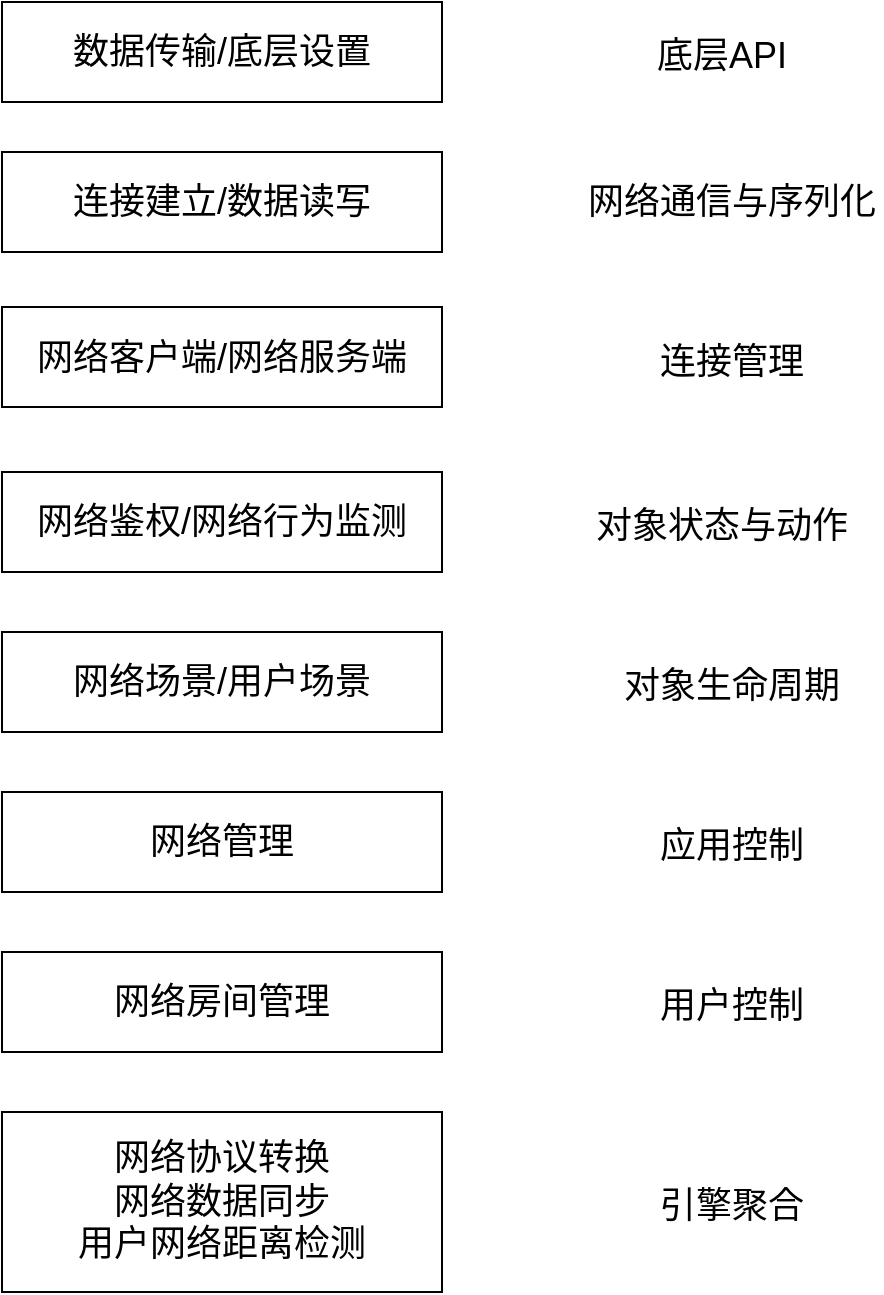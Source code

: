 <mxfile version="20.2.2" type="github">
  <diagram id="p6pu9cIDASSMnqPByv0z" name="第 1 页">
    <mxGraphModel dx="1661" dy="794" grid="1" gridSize="10" guides="1" tooltips="1" connect="1" arrows="1" fold="1" page="1" pageScale="1" pageWidth="827" pageHeight="1169" math="0" shadow="0">
      <root>
        <mxCell id="0" />
        <mxCell id="1" parent="0" />
        <mxCell id="6x7mnx0FF6uaDgrx3gPs-1" value="&lt;font style=&quot;font-size: 18px;&quot;&gt;数据传输/底层设置&lt;/font&gt;" style="rounded=0;whiteSpace=wrap;html=1;" vertex="1" parent="1">
          <mxGeometry x="140" y="85" width="220" height="50" as="geometry" />
        </mxCell>
        <mxCell id="6x7mnx0FF6uaDgrx3gPs-2" value="&lt;font style=&quot;font-size: 18px;&quot;&gt;底层API&lt;/font&gt;" style="text;html=1;strokeColor=none;fillColor=none;align=center;verticalAlign=middle;whiteSpace=wrap;rounded=0;fontSize=24;" vertex="1" parent="1">
          <mxGeometry x="450" y="90" width="100" height="40" as="geometry" />
        </mxCell>
        <mxCell id="6x7mnx0FF6uaDgrx3gPs-11" value="&lt;font style=&quot;font-size: 18px;&quot;&gt;连接建立/数据读写&lt;/font&gt;" style="rounded=0;whiteSpace=wrap;html=1;" vertex="1" parent="1">
          <mxGeometry x="140" y="160" width="220" height="50" as="geometry" />
        </mxCell>
        <mxCell id="6x7mnx0FF6uaDgrx3gPs-12" value="&lt;span style=&quot;font-size: 18px;&quot;&gt;网络通信与序列化&lt;/span&gt;" style="text;html=1;strokeColor=none;fillColor=none;align=center;verticalAlign=middle;whiteSpace=wrap;rounded=0;fontSize=24;" vertex="1" parent="1">
          <mxGeometry x="430" y="165" width="150" height="35" as="geometry" />
        </mxCell>
        <mxCell id="6x7mnx0FF6uaDgrx3gPs-13" value="&lt;span style=&quot;font-size: 18px;&quot;&gt;网络客户端/网络服务端&lt;/span&gt;" style="rounded=0;whiteSpace=wrap;html=1;" vertex="1" parent="1">
          <mxGeometry x="140" y="237.5" width="220" height="50" as="geometry" />
        </mxCell>
        <mxCell id="6x7mnx0FF6uaDgrx3gPs-14" value="&lt;span style=&quot;font-size: 18px;&quot;&gt;连接管理&lt;/span&gt;" style="text;html=1;strokeColor=none;fillColor=none;align=center;verticalAlign=middle;whiteSpace=wrap;rounded=0;fontSize=24;" vertex="1" parent="1">
          <mxGeometry x="450" y="245" width="110" height="35" as="geometry" />
        </mxCell>
        <mxCell id="6x7mnx0FF6uaDgrx3gPs-15" value="&lt;span style=&quot;font-size: 18px;&quot;&gt;网络鉴权/网络行为监测&lt;/span&gt;" style="rounded=0;whiteSpace=wrap;html=1;" vertex="1" parent="1">
          <mxGeometry x="140" y="320" width="220" height="50" as="geometry" />
        </mxCell>
        <mxCell id="6x7mnx0FF6uaDgrx3gPs-16" value="&lt;span style=&quot;font-size: 18px;&quot;&gt;对象状态与动作&lt;/span&gt;" style="text;html=1;strokeColor=none;fillColor=none;align=center;verticalAlign=middle;whiteSpace=wrap;rounded=0;fontSize=24;" vertex="1" parent="1">
          <mxGeometry x="435" y="327.5" width="130" height="35" as="geometry" />
        </mxCell>
        <mxCell id="6x7mnx0FF6uaDgrx3gPs-17" value="&lt;span style=&quot;font-size: 18px;&quot;&gt;网络场景/用户场景&lt;/span&gt;" style="rounded=0;whiteSpace=wrap;html=1;" vertex="1" parent="1">
          <mxGeometry x="140" y="400" width="220" height="50" as="geometry" />
        </mxCell>
        <mxCell id="6x7mnx0FF6uaDgrx3gPs-19" value="&lt;span style=&quot;font-size: 18px;&quot;&gt;对象生命周期&lt;/span&gt;" style="text;html=1;strokeColor=none;fillColor=none;align=center;verticalAlign=middle;whiteSpace=wrap;rounded=0;fontSize=24;" vertex="1" parent="1">
          <mxGeometry x="440" y="407.5" width="130" height="35" as="geometry" />
        </mxCell>
        <mxCell id="6x7mnx0FF6uaDgrx3gPs-20" value="&lt;span style=&quot;font-size: 18px;&quot;&gt;网络管理&lt;/span&gt;" style="rounded=0;whiteSpace=wrap;html=1;" vertex="1" parent="1">
          <mxGeometry x="140" y="480" width="220" height="50" as="geometry" />
        </mxCell>
        <mxCell id="6x7mnx0FF6uaDgrx3gPs-21" value="&lt;span style=&quot;font-size: 18px;&quot;&gt;应用控制&lt;/span&gt;" style="text;html=1;strokeColor=none;fillColor=none;align=center;verticalAlign=middle;whiteSpace=wrap;rounded=0;fontSize=24;" vertex="1" parent="1">
          <mxGeometry x="440" y="487.5" width="130" height="35" as="geometry" />
        </mxCell>
        <mxCell id="6x7mnx0FF6uaDgrx3gPs-23" value="&lt;span style=&quot;font-size: 18px;&quot;&gt;用户控制&lt;/span&gt;" style="text;html=1;strokeColor=none;fillColor=none;align=center;verticalAlign=middle;whiteSpace=wrap;rounded=0;fontSize=24;" vertex="1" parent="1">
          <mxGeometry x="440" y="567.5" width="130" height="35" as="geometry" />
        </mxCell>
        <mxCell id="6x7mnx0FF6uaDgrx3gPs-24" value="&lt;span style=&quot;font-size: 18px;&quot;&gt;网络房间管理&lt;/span&gt;" style="rounded=0;whiteSpace=wrap;html=1;" vertex="1" parent="1">
          <mxGeometry x="140" y="560" width="220" height="50" as="geometry" />
        </mxCell>
        <mxCell id="6x7mnx0FF6uaDgrx3gPs-26" value="&lt;span style=&quot;font-size: 18px;&quot;&gt;网络协议转换&lt;br&gt;网络数据同步&lt;br&gt;用户网络距离检测&lt;br&gt;&lt;/span&gt;" style="rounded=0;whiteSpace=wrap;html=1;" vertex="1" parent="1">
          <mxGeometry x="140" y="640" width="220" height="90" as="geometry" />
        </mxCell>
        <mxCell id="6x7mnx0FF6uaDgrx3gPs-27" value="&lt;span style=&quot;font-size: 18px;&quot;&gt;引擎聚合&lt;/span&gt;" style="text;html=1;strokeColor=none;fillColor=none;align=center;verticalAlign=middle;whiteSpace=wrap;rounded=0;fontSize=24;" vertex="1" parent="1">
          <mxGeometry x="440" y="667.5" width="130" height="35" as="geometry" />
        </mxCell>
      </root>
    </mxGraphModel>
  </diagram>
</mxfile>
